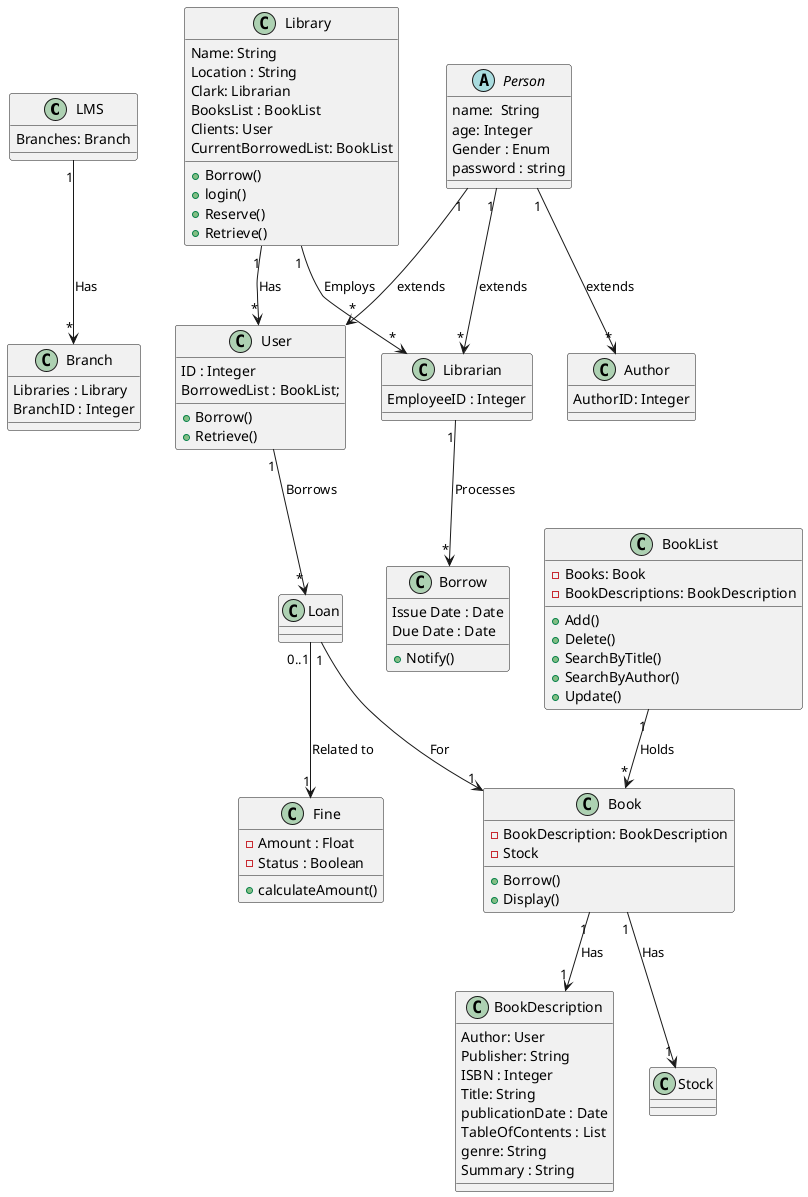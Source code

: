 @startuml
'https://plantuml.com/class-diagram
class LMS
{
Branches: Branch
}
class Branch
{
 Libraries : Library
 BranchID : Integer
}
class Library {
  Name: String
  'Should it be a Library Class cuz it's a physical place?
  Location : String
  Clark: Librarian
  BooksList : BookList
  Clients: User
  CurrentBorrowedList: BookList
   'Takes the info Of the user and the borrowed Books add it to the currentBorrowedBooks
  + Borrow()
  + login()
  + Reserve()
  + Retrieve()
}
'Could have an abstract class to implement the borrow function ?
class BookList {
  - Books: Book
  -BookDescriptions: BookDescription
 + Add()
 + Delete()
 + SearchByTitle()
 + SearchByAuthor()
 + Update()
}
class Book {
 - BookDescription: BookDescription
 - Stock
 'Decrement the stock
 + Borrow()
 + Display()

}
class BookDescription {
  Author: User
  Publisher: String
  ISBN : Integer
  Title: String
  publicationDate : Date
  TableOfContents : List
  genre: String
  Summary : String
}
class User {
  ID : Integer
  BorrowedList : BookList;
  'Adds the Book to the user's borrowedList
  + Borrow()
  'Remove the book from the user's borrowedList
  + Retrieve()
}
'Out of context ?
class Author{
AuthorID: Integer
}
abstract class Person{
  name:  String
  age: Integer
  Gender : Enum
  password : string
}

class Librarian {
     EmployeeID : Integer
}

class Borrow {
  Issue Date : Date
  Due Date : Date
  + Notify()
}

class Fine {
  - Amount : Float
  - Status : Boolean
  + calculateAmount()
}
LMS "1" --> "*" Branch : Has
BookList "1" --> "*" Book : Holds
Book "1" --> "1" BookDescription : Has
Person "1" -->"*" Librarian : extends
Person "1" -->"*" User : extends
Person "1" -->"*" Author : extends
Library "1" --> "*" User : Has
Library "1" --> "*" Librarian : Employs
Book "1" --> "1" Stock : Has
User "1" --> "*" Loan : Borrows
Loan "1" --> "1" Book : For
Loan "0..1" --> "1" Fine : Related to
Librarian "1" --> "*" Borrow : Processes
@enduml
